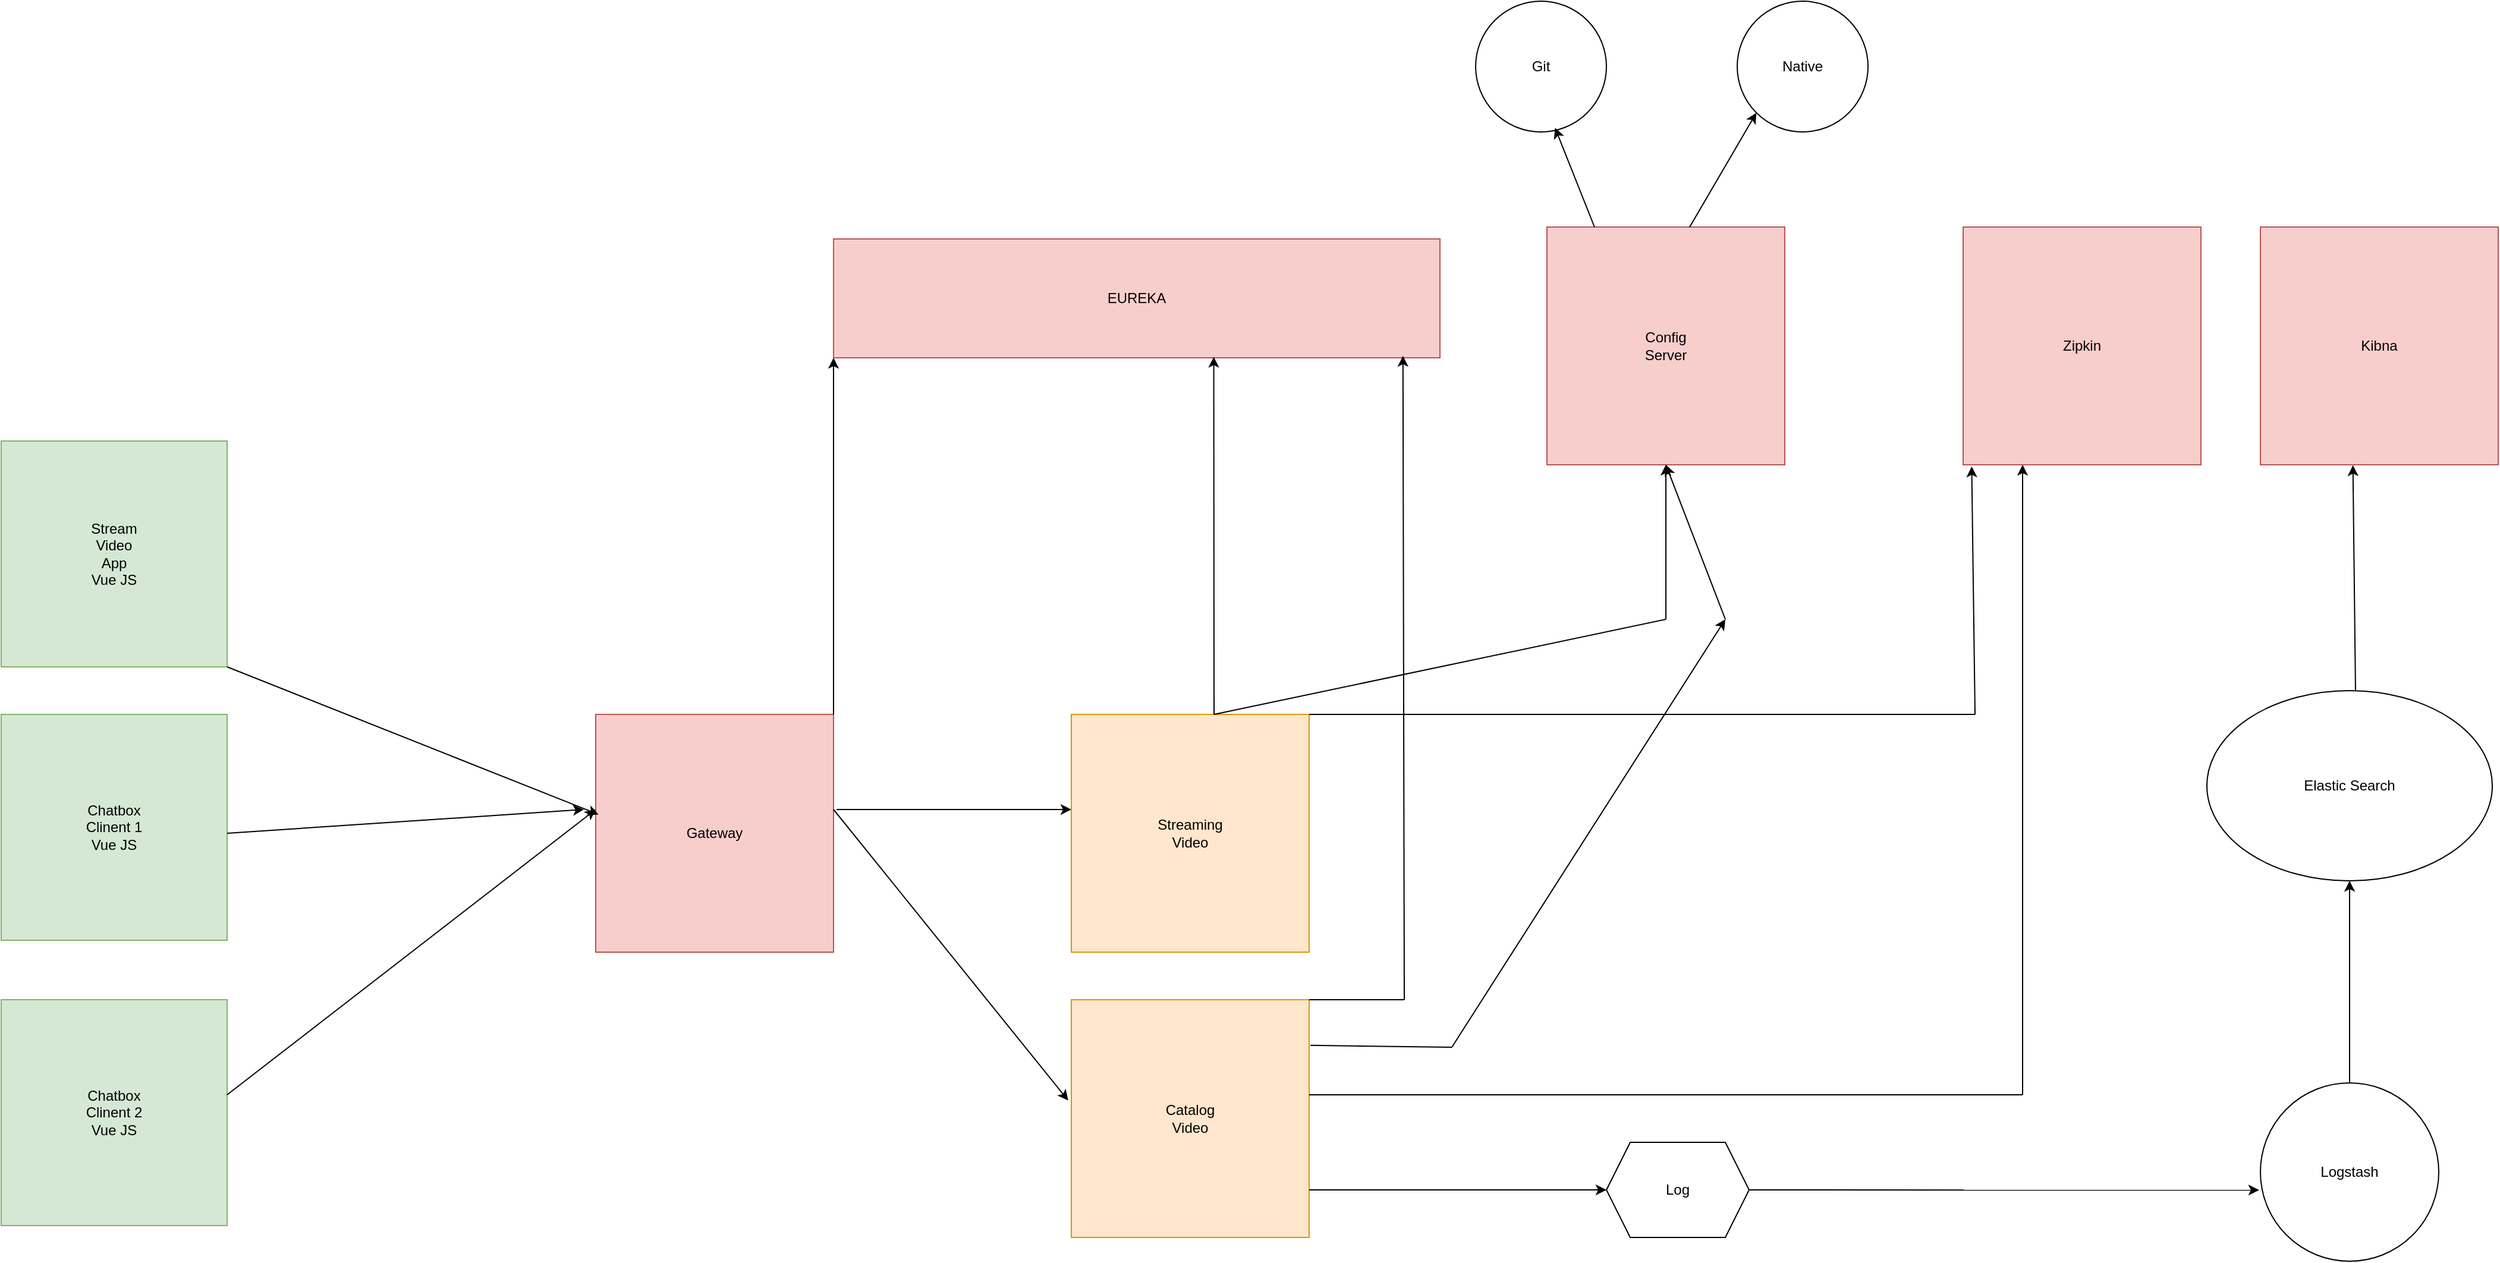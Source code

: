 <mxfile version="24.9.1">
  <diagram name="Page-1" id="mDTw-JUU2eNcpkhx_1BE">
    <mxGraphModel dx="2384" dy="869" grid="1" gridSize="10" guides="1" tooltips="1" connect="1" arrows="1" fold="1" page="1" pageScale="1" pageWidth="850" pageHeight="1100" math="0" shadow="0">
      <root>
        <mxCell id="0" />
        <mxCell id="1" parent="0" />
        <mxCell id="qcad92Z5NVhXukfI2dBg-2" value="Gateway" style="whiteSpace=wrap;html=1;aspect=fixed;fillColor=#f8cecc;strokeColor=#b85450;" vertex="1" parent="1">
          <mxGeometry y="720" width="200" height="200" as="geometry" />
        </mxCell>
        <mxCell id="qcad92Z5NVhXukfI2dBg-3" value="Stream&lt;div&gt;Video&lt;/div&gt;&lt;div&gt;App&lt;/div&gt;&lt;div&gt;Vue JS&lt;/div&gt;" style="whiteSpace=wrap;html=1;aspect=fixed;fillColor=#d5e8d4;strokeColor=#82b366;" vertex="1" parent="1">
          <mxGeometry x="-500" y="490" width="190" height="190" as="geometry" />
        </mxCell>
        <mxCell id="qcad92Z5NVhXukfI2dBg-4" value="Chatbox&lt;div&gt;Clinent 1&lt;br&gt;&lt;div&gt;Vue JS&lt;/div&gt;&lt;/div&gt;" style="whiteSpace=wrap;html=1;aspect=fixed;fillColor=#d5e8d4;strokeColor=#82b366;" vertex="1" parent="1">
          <mxGeometry x="-500" y="720" width="190" height="190" as="geometry" />
        </mxCell>
        <mxCell id="qcad92Z5NVhXukfI2dBg-5" value="Chatbox&lt;div&gt;Clinent 2&lt;br&gt;&lt;div&gt;Vue JS&lt;/div&gt;&lt;/div&gt;" style="whiteSpace=wrap;html=1;aspect=fixed;fillColor=#d5e8d4;strokeColor=#82b366;" vertex="1" parent="1">
          <mxGeometry x="-500" y="960" width="190" height="190" as="geometry" />
        </mxCell>
        <mxCell id="qcad92Z5NVhXukfI2dBg-6" value="" style="endArrow=classic;html=1;rounded=0;entryX=0.012;entryY=0.421;entryDx=0;entryDy=0;entryPerimeter=0;" edge="1" parent="1" target="qcad92Z5NVhXukfI2dBg-2">
          <mxGeometry width="50" height="50" relative="1" as="geometry">
            <mxPoint x="-310" y="680" as="sourcePoint" />
            <mxPoint x="-260" y="630" as="targetPoint" />
          </mxGeometry>
        </mxCell>
        <mxCell id="qcad92Z5NVhXukfI2dBg-7" value="" style="endArrow=classic;html=1;rounded=0;" edge="1" parent="1">
          <mxGeometry width="50" height="50" relative="1" as="geometry">
            <mxPoint x="-310" y="820" as="sourcePoint" />
            <mxPoint x="-10" y="800" as="targetPoint" />
          </mxGeometry>
        </mxCell>
        <mxCell id="qcad92Z5NVhXukfI2dBg-8" value="" style="endArrow=classic;html=1;rounded=0;" edge="1" parent="1">
          <mxGeometry width="50" height="50" relative="1" as="geometry">
            <mxPoint x="-310" y="1040" as="sourcePoint" />
            <mxPoint y="800" as="targetPoint" />
          </mxGeometry>
        </mxCell>
        <mxCell id="qcad92Z5NVhXukfI2dBg-9" value="EUREKA" style="rounded=0;whiteSpace=wrap;html=1;fillColor=#f8cecc;strokeColor=#b85450;" vertex="1" parent="1">
          <mxGeometry x="200" y="320" width="510" height="100" as="geometry" />
        </mxCell>
        <mxCell id="qcad92Z5NVhXukfI2dBg-10" value="" style="endArrow=classic;html=1;rounded=0;entryX=0;entryY=1;entryDx=0;entryDy=0;" edge="1" parent="1" target="qcad92Z5NVhXukfI2dBg-9">
          <mxGeometry width="50" height="50" relative="1" as="geometry">
            <mxPoint x="200" y="720" as="sourcePoint" />
            <mxPoint x="250" y="670" as="targetPoint" />
          </mxGeometry>
        </mxCell>
        <mxCell id="qcad92Z5NVhXukfI2dBg-11" value="Streaming&lt;div&gt;Video&lt;/div&gt;" style="whiteSpace=wrap;html=1;aspect=fixed;fillColor=#ffe6cc;strokeColor=#d79b00;" vertex="1" parent="1">
          <mxGeometry x="400" y="720" width="200" height="200" as="geometry" />
        </mxCell>
        <mxCell id="qcad92Z5NVhXukfI2dBg-12" value="" style="endArrow=classic;html=1;rounded=0;entryX=0;entryY=0.4;entryDx=0;entryDy=0;entryPerimeter=0;exitX=1.013;exitY=0.4;exitDx=0;exitDy=0;exitPerimeter=0;" edge="1" parent="1" source="qcad92Z5NVhXukfI2dBg-2" target="qcad92Z5NVhXukfI2dBg-11">
          <mxGeometry width="50" height="50" relative="1" as="geometry">
            <mxPoint x="210" y="800" as="sourcePoint" />
            <mxPoint x="260" y="750" as="targetPoint" />
          </mxGeometry>
        </mxCell>
        <mxCell id="qcad92Z5NVhXukfI2dBg-13" value="" style="endArrow=classic;html=1;rounded=0;entryX=0.627;entryY=0.992;entryDx=0;entryDy=0;entryPerimeter=0;" edge="1" parent="1" target="qcad92Z5NVhXukfI2dBg-9">
          <mxGeometry width="50" height="50" relative="1" as="geometry">
            <mxPoint x="520" y="720" as="sourcePoint" />
            <mxPoint x="570" y="670" as="targetPoint" />
          </mxGeometry>
        </mxCell>
        <mxCell id="qcad92Z5NVhXukfI2dBg-14" value="Catalog&lt;br&gt;&lt;div&gt;Video&lt;/div&gt;" style="whiteSpace=wrap;html=1;aspect=fixed;fillColor=#ffe6cc;strokeColor=#d79b00;" vertex="1" parent="1">
          <mxGeometry x="400" y="960" width="200" height="200" as="geometry" />
        </mxCell>
        <mxCell id="qcad92Z5NVhXukfI2dBg-15" value="" style="endArrow=classic;html=1;rounded=0;entryX=-0.013;entryY=0.424;entryDx=0;entryDy=0;entryPerimeter=0;" edge="1" parent="1" target="qcad92Z5NVhXukfI2dBg-14">
          <mxGeometry width="50" height="50" relative="1" as="geometry">
            <mxPoint x="200" y="800" as="sourcePoint" />
            <mxPoint x="250" y="750" as="targetPoint" />
          </mxGeometry>
        </mxCell>
        <mxCell id="qcad92Z5NVhXukfI2dBg-16" value="" style="endArrow=none;html=1;rounded=0;" edge="1" parent="1">
          <mxGeometry width="50" height="50" relative="1" as="geometry">
            <mxPoint x="600" y="960" as="sourcePoint" />
            <mxPoint x="680" y="960" as="targetPoint" />
          </mxGeometry>
        </mxCell>
        <mxCell id="qcad92Z5NVhXukfI2dBg-17" value="" style="endArrow=classic;html=1;rounded=0;entryX=0.939;entryY=0.984;entryDx=0;entryDy=0;entryPerimeter=0;" edge="1" parent="1" target="qcad92Z5NVhXukfI2dBg-9">
          <mxGeometry width="50" height="50" relative="1" as="geometry">
            <mxPoint x="680" y="960" as="sourcePoint" />
            <mxPoint x="730" y="910" as="targetPoint" />
          </mxGeometry>
        </mxCell>
        <mxCell id="qcad92Z5NVhXukfI2dBg-18" value="Config&lt;div&gt;Server&lt;/div&gt;" style="whiteSpace=wrap;html=1;aspect=fixed;fillColor=#f8cecc;strokeColor=#b85450;" vertex="1" parent="1">
          <mxGeometry x="800" y="310" width="200" height="200" as="geometry" />
        </mxCell>
        <mxCell id="qcad92Z5NVhXukfI2dBg-19" value="" style="endArrow=classic;html=1;rounded=0;" edge="1" parent="1">
          <mxGeometry width="50" height="50" relative="1" as="geometry">
            <mxPoint x="900" y="640" as="sourcePoint" />
            <mxPoint x="900" y="510" as="targetPoint" />
          </mxGeometry>
        </mxCell>
        <mxCell id="qcad92Z5NVhXukfI2dBg-20" value="" style="endArrow=classic;html=1;rounded=0;" edge="1" parent="1">
          <mxGeometry width="50" height="50" relative="1" as="geometry">
            <mxPoint x="950" y="640" as="sourcePoint" />
            <mxPoint x="900" y="510" as="targetPoint" />
          </mxGeometry>
        </mxCell>
        <mxCell id="qcad92Z5NVhXukfI2dBg-21" value="Git" style="ellipse;whiteSpace=wrap;html=1;aspect=fixed;" vertex="1" parent="1">
          <mxGeometry x="740" y="120" width="110" height="110" as="geometry" />
        </mxCell>
        <mxCell id="qcad92Z5NVhXukfI2dBg-22" value="Native" style="ellipse;whiteSpace=wrap;html=1;aspect=fixed;" vertex="1" parent="1">
          <mxGeometry x="960" y="120" width="110" height="110" as="geometry" />
        </mxCell>
        <mxCell id="qcad92Z5NVhXukfI2dBg-23" value="" style="endArrow=classic;html=1;rounded=0;entryX=0;entryY=1;entryDx=0;entryDy=0;" edge="1" parent="1" target="qcad92Z5NVhXukfI2dBg-22">
          <mxGeometry width="50" height="50" relative="1" as="geometry">
            <mxPoint x="920" y="310" as="sourcePoint" />
            <mxPoint x="970" y="260" as="targetPoint" />
          </mxGeometry>
        </mxCell>
        <mxCell id="qcad92Z5NVhXukfI2dBg-24" value="" style="endArrow=classic;html=1;rounded=0;entryX=0.607;entryY=0.968;entryDx=0;entryDy=0;entryPerimeter=0;" edge="1" parent="1" target="qcad92Z5NVhXukfI2dBg-21">
          <mxGeometry width="50" height="50" relative="1" as="geometry">
            <mxPoint x="840" y="310" as="sourcePoint" />
            <mxPoint x="890" y="260" as="targetPoint" />
          </mxGeometry>
        </mxCell>
        <mxCell id="qcad92Z5NVhXukfI2dBg-25" value="" style="endArrow=none;html=1;rounded=0;" edge="1" parent="1">
          <mxGeometry width="50" height="50" relative="1" as="geometry">
            <mxPoint x="520" y="720" as="sourcePoint" />
            <mxPoint x="900" y="640" as="targetPoint" />
          </mxGeometry>
        </mxCell>
        <mxCell id="qcad92Z5NVhXukfI2dBg-26" value="" style="endArrow=none;html=1;rounded=0;exitX=1.005;exitY=0.192;exitDx=0;exitDy=0;exitPerimeter=0;" edge="1" parent="1" source="qcad92Z5NVhXukfI2dBg-14">
          <mxGeometry width="50" height="50" relative="1" as="geometry">
            <mxPoint x="610" y="1000" as="sourcePoint" />
            <mxPoint x="720" y="1000" as="targetPoint" />
          </mxGeometry>
        </mxCell>
        <mxCell id="qcad92Z5NVhXukfI2dBg-27" value="" style="endArrow=classic;html=1;rounded=0;" edge="1" parent="1">
          <mxGeometry width="50" height="50" relative="1" as="geometry">
            <mxPoint x="720" y="1000" as="sourcePoint" />
            <mxPoint x="950" y="640" as="targetPoint" />
          </mxGeometry>
        </mxCell>
        <mxCell id="qcad92Z5NVhXukfI2dBg-28" value="Zipkin" style="whiteSpace=wrap;html=1;aspect=fixed;fillColor=#f8cecc;strokeColor=#b85450;" vertex="1" parent="1">
          <mxGeometry x="1150" y="310" width="200" height="200" as="geometry" />
        </mxCell>
        <mxCell id="qcad92Z5NVhXukfI2dBg-29" value="" style="endArrow=none;html=1;rounded=0;" edge="1" parent="1">
          <mxGeometry width="50" height="50" relative="1" as="geometry">
            <mxPoint x="600" y="720" as="sourcePoint" />
            <mxPoint x="1160" y="720" as="targetPoint" />
          </mxGeometry>
        </mxCell>
        <mxCell id="qcad92Z5NVhXukfI2dBg-30" value="" style="endArrow=classic;html=1;rounded=0;entryX=0.036;entryY=1.007;entryDx=0;entryDy=0;entryPerimeter=0;" edge="1" parent="1" target="qcad92Z5NVhXukfI2dBg-28">
          <mxGeometry width="50" height="50" relative="1" as="geometry">
            <mxPoint x="1160" y="720" as="sourcePoint" />
            <mxPoint x="1210" y="670" as="targetPoint" />
          </mxGeometry>
        </mxCell>
        <mxCell id="qcad92Z5NVhXukfI2dBg-31" value="" style="endArrow=none;html=1;rounded=0;" edge="1" parent="1">
          <mxGeometry width="50" height="50" relative="1" as="geometry">
            <mxPoint x="600" y="1040" as="sourcePoint" />
            <mxPoint x="1200" y="1040" as="targetPoint" />
          </mxGeometry>
        </mxCell>
        <mxCell id="qcad92Z5NVhXukfI2dBg-32" value="" style="endArrow=classic;html=1;rounded=0;entryX=0.25;entryY=1;entryDx=0;entryDy=0;" edge="1" parent="1" target="qcad92Z5NVhXukfI2dBg-28">
          <mxGeometry width="50" height="50" relative="1" as="geometry">
            <mxPoint x="1200" y="1040" as="sourcePoint" />
            <mxPoint x="1250" y="990" as="targetPoint" />
          </mxGeometry>
        </mxCell>
        <mxCell id="qcad92Z5NVhXukfI2dBg-33" value="Log" style="shape=hexagon;perimeter=hexagonPerimeter2;whiteSpace=wrap;html=1;fixedSize=1;" vertex="1" parent="1">
          <mxGeometry x="850" y="1080" width="120" height="80" as="geometry" />
        </mxCell>
        <mxCell id="qcad92Z5NVhXukfI2dBg-34" value="" style="endArrow=classic;html=1;rounded=0;entryX=0;entryY=0.5;entryDx=0;entryDy=0;" edge="1" parent="1" target="qcad92Z5NVhXukfI2dBg-33">
          <mxGeometry width="50" height="50" relative="1" as="geometry">
            <mxPoint x="600" y="1120" as="sourcePoint" />
            <mxPoint x="650" y="1070" as="targetPoint" />
          </mxGeometry>
        </mxCell>
        <mxCell id="qcad92Z5NVhXukfI2dBg-35" value="Logstash" style="ellipse;whiteSpace=wrap;html=1;aspect=fixed;" vertex="1" parent="1">
          <mxGeometry x="1400" y="1030" width="150" height="150" as="geometry" />
        </mxCell>
        <mxCell id="qcad92Z5NVhXukfI2dBg-36" value="" style="endArrow=classic;html=1;rounded=0;entryX=-0.007;entryY=0.601;entryDx=0;entryDy=0;entryPerimeter=0;" edge="1" parent="1" target="qcad92Z5NVhXukfI2dBg-35">
          <mxGeometry width="50" height="50" relative="1" as="geometry">
            <mxPoint x="970" y="1120" as="sourcePoint" />
            <mxPoint x="1020" y="1070" as="targetPoint" />
          </mxGeometry>
        </mxCell>
        <mxCell id="qcad92Z5NVhXukfI2dBg-37" value="Elastic Search" style="ellipse;whiteSpace=wrap;html=1;" vertex="1" parent="1">
          <mxGeometry x="1355" y="700" width="240" height="160" as="geometry" />
        </mxCell>
        <mxCell id="qcad92Z5NVhXukfI2dBg-38" value="Kibna" style="whiteSpace=wrap;html=1;aspect=fixed;fillColor=#f8cecc;strokeColor=#b85450;" vertex="1" parent="1">
          <mxGeometry x="1400" y="310" width="200" height="200" as="geometry" />
        </mxCell>
        <mxCell id="qcad92Z5NVhXukfI2dBg-39" value="" style="endArrow=classic;html=1;rounded=0;entryX=0.5;entryY=1;entryDx=0;entryDy=0;exitX=0.5;exitY=0;exitDx=0;exitDy=0;" edge="1" parent="1" source="qcad92Z5NVhXukfI2dBg-35" target="qcad92Z5NVhXukfI2dBg-37">
          <mxGeometry width="50" height="50" relative="1" as="geometry">
            <mxPoint x="1475" y="1020" as="sourcePoint" />
            <mxPoint x="1530" y="960" as="targetPoint" />
          </mxGeometry>
        </mxCell>
        <mxCell id="qcad92Z5NVhXukfI2dBg-41" value="" style="endArrow=classic;html=1;rounded=0;entryX=0.389;entryY=1.002;entryDx=0;entryDy=0;entryPerimeter=0;" edge="1" parent="1" target="qcad92Z5NVhXukfI2dBg-38">
          <mxGeometry width="50" height="50" relative="1" as="geometry">
            <mxPoint x="1480" y="700" as="sourcePoint" />
            <mxPoint x="1530" y="650" as="targetPoint" />
          </mxGeometry>
        </mxCell>
      </root>
    </mxGraphModel>
  </diagram>
</mxfile>
